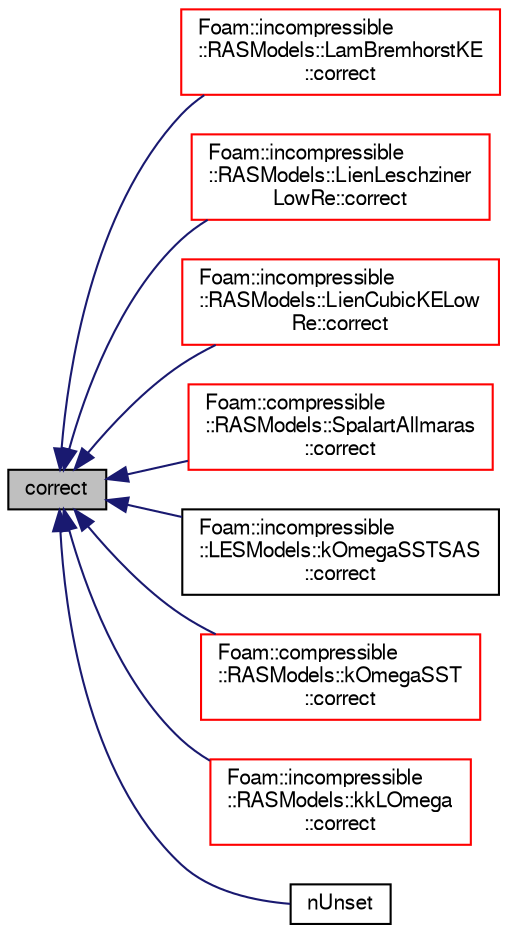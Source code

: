 digraph "correct"
{
  bgcolor="transparent";
  edge [fontname="FreeSans",fontsize="10",labelfontname="FreeSans",labelfontsize="10"];
  node [fontname="FreeSans",fontsize="10",shape=record];
  rankdir="LR";
  Node22 [label="correct",height=0.2,width=0.4,color="black", fillcolor="grey75", style="filled", fontcolor="black"];
  Node22 -> Node23 [dir="back",color="midnightblue",fontsize="10",style="solid",fontname="FreeSans"];
  Node23 [label="Foam::incompressible\l::RASModels::LamBremhorstKE\l::correct",height=0.2,width=0.4,color="red",URL="$a31034.html#a3ae44b28050c3aa494c1d8e18cf618c1",tooltip="Solve the turbulence equations and correct the turbulence viscosity. "];
  Node22 -> Node25 [dir="back",color="midnightblue",fontsize="10",style="solid",fontname="FreeSans"];
  Node25 [label="Foam::incompressible\l::RASModels::LienLeschziner\lLowRe::correct",height=0.2,width=0.4,color="red",URL="$a31058.html#a3ae44b28050c3aa494c1d8e18cf618c1",tooltip="Solve the turbulence equations and correct the turbulence viscosity. "];
  Node22 -> Node27 [dir="back",color="midnightblue",fontsize="10",style="solid",fontname="FreeSans"];
  Node27 [label="Foam::incompressible\l::RASModels::LienCubicKELow\lRe::correct",height=0.2,width=0.4,color="red",URL="$a31054.html#a3ae44b28050c3aa494c1d8e18cf618c1",tooltip="Solve the turbulence equations and correct the turbulence viscosity. "];
  Node22 -> Node29 [dir="back",color="midnightblue",fontsize="10",style="solid",fontname="FreeSans"];
  Node29 [label="Foam::compressible\l::RASModels::SpalartAllmaras\l::correct",height=0.2,width=0.4,color="red",URL="$a30770.html#a3ae44b28050c3aa494c1d8e18cf618c1",tooltip="Solve the turbulence equations and correct the turbulence viscosity. "];
  Node22 -> Node31 [dir="back",color="midnightblue",fontsize="10",style="solid",fontname="FreeSans"];
  Node31 [label="Foam::incompressible\l::LESModels::kOmegaSSTSAS\l::correct",height=0.2,width=0.4,color="black",URL="$a30866.html#a4f67b3ab06ec329ec02fa14d5f15d8f2",tooltip="Solve the turbulence equations (k-w) and correct the turbulence. "];
  Node22 -> Node32 [dir="back",color="midnightblue",fontsize="10",style="solid",fontname="FreeSans"];
  Node32 [label="Foam::compressible\l::RASModels::kOmegaSST\l::correct",height=0.2,width=0.4,color="red",URL="$a30738.html#a3ae44b28050c3aa494c1d8e18cf618c1",tooltip="Solve the turbulence equations and correct the turbulence viscosity. "];
  Node22 -> Node34 [dir="back",color="midnightblue",fontsize="10",style="solid",fontname="FreeSans"];
  Node34 [label="Foam::incompressible\l::RASModels::kkLOmega\l::correct",height=0.2,width=0.4,color="red",URL="$a31022.html#a3ae44b28050c3aa494c1d8e18cf618c1",tooltip="Solve the turbulence equations and correct the turbulence viscosity. "];
  Node22 -> Node36 [dir="back",color="midnightblue",fontsize="10",style="solid",fontname="FreeSans"];
  Node36 [label="nUnset",height=0.2,width=0.4,color="black",URL="$a22890.html#a78e653d596ede2acbf2a8fe9cab836f6"];
}
